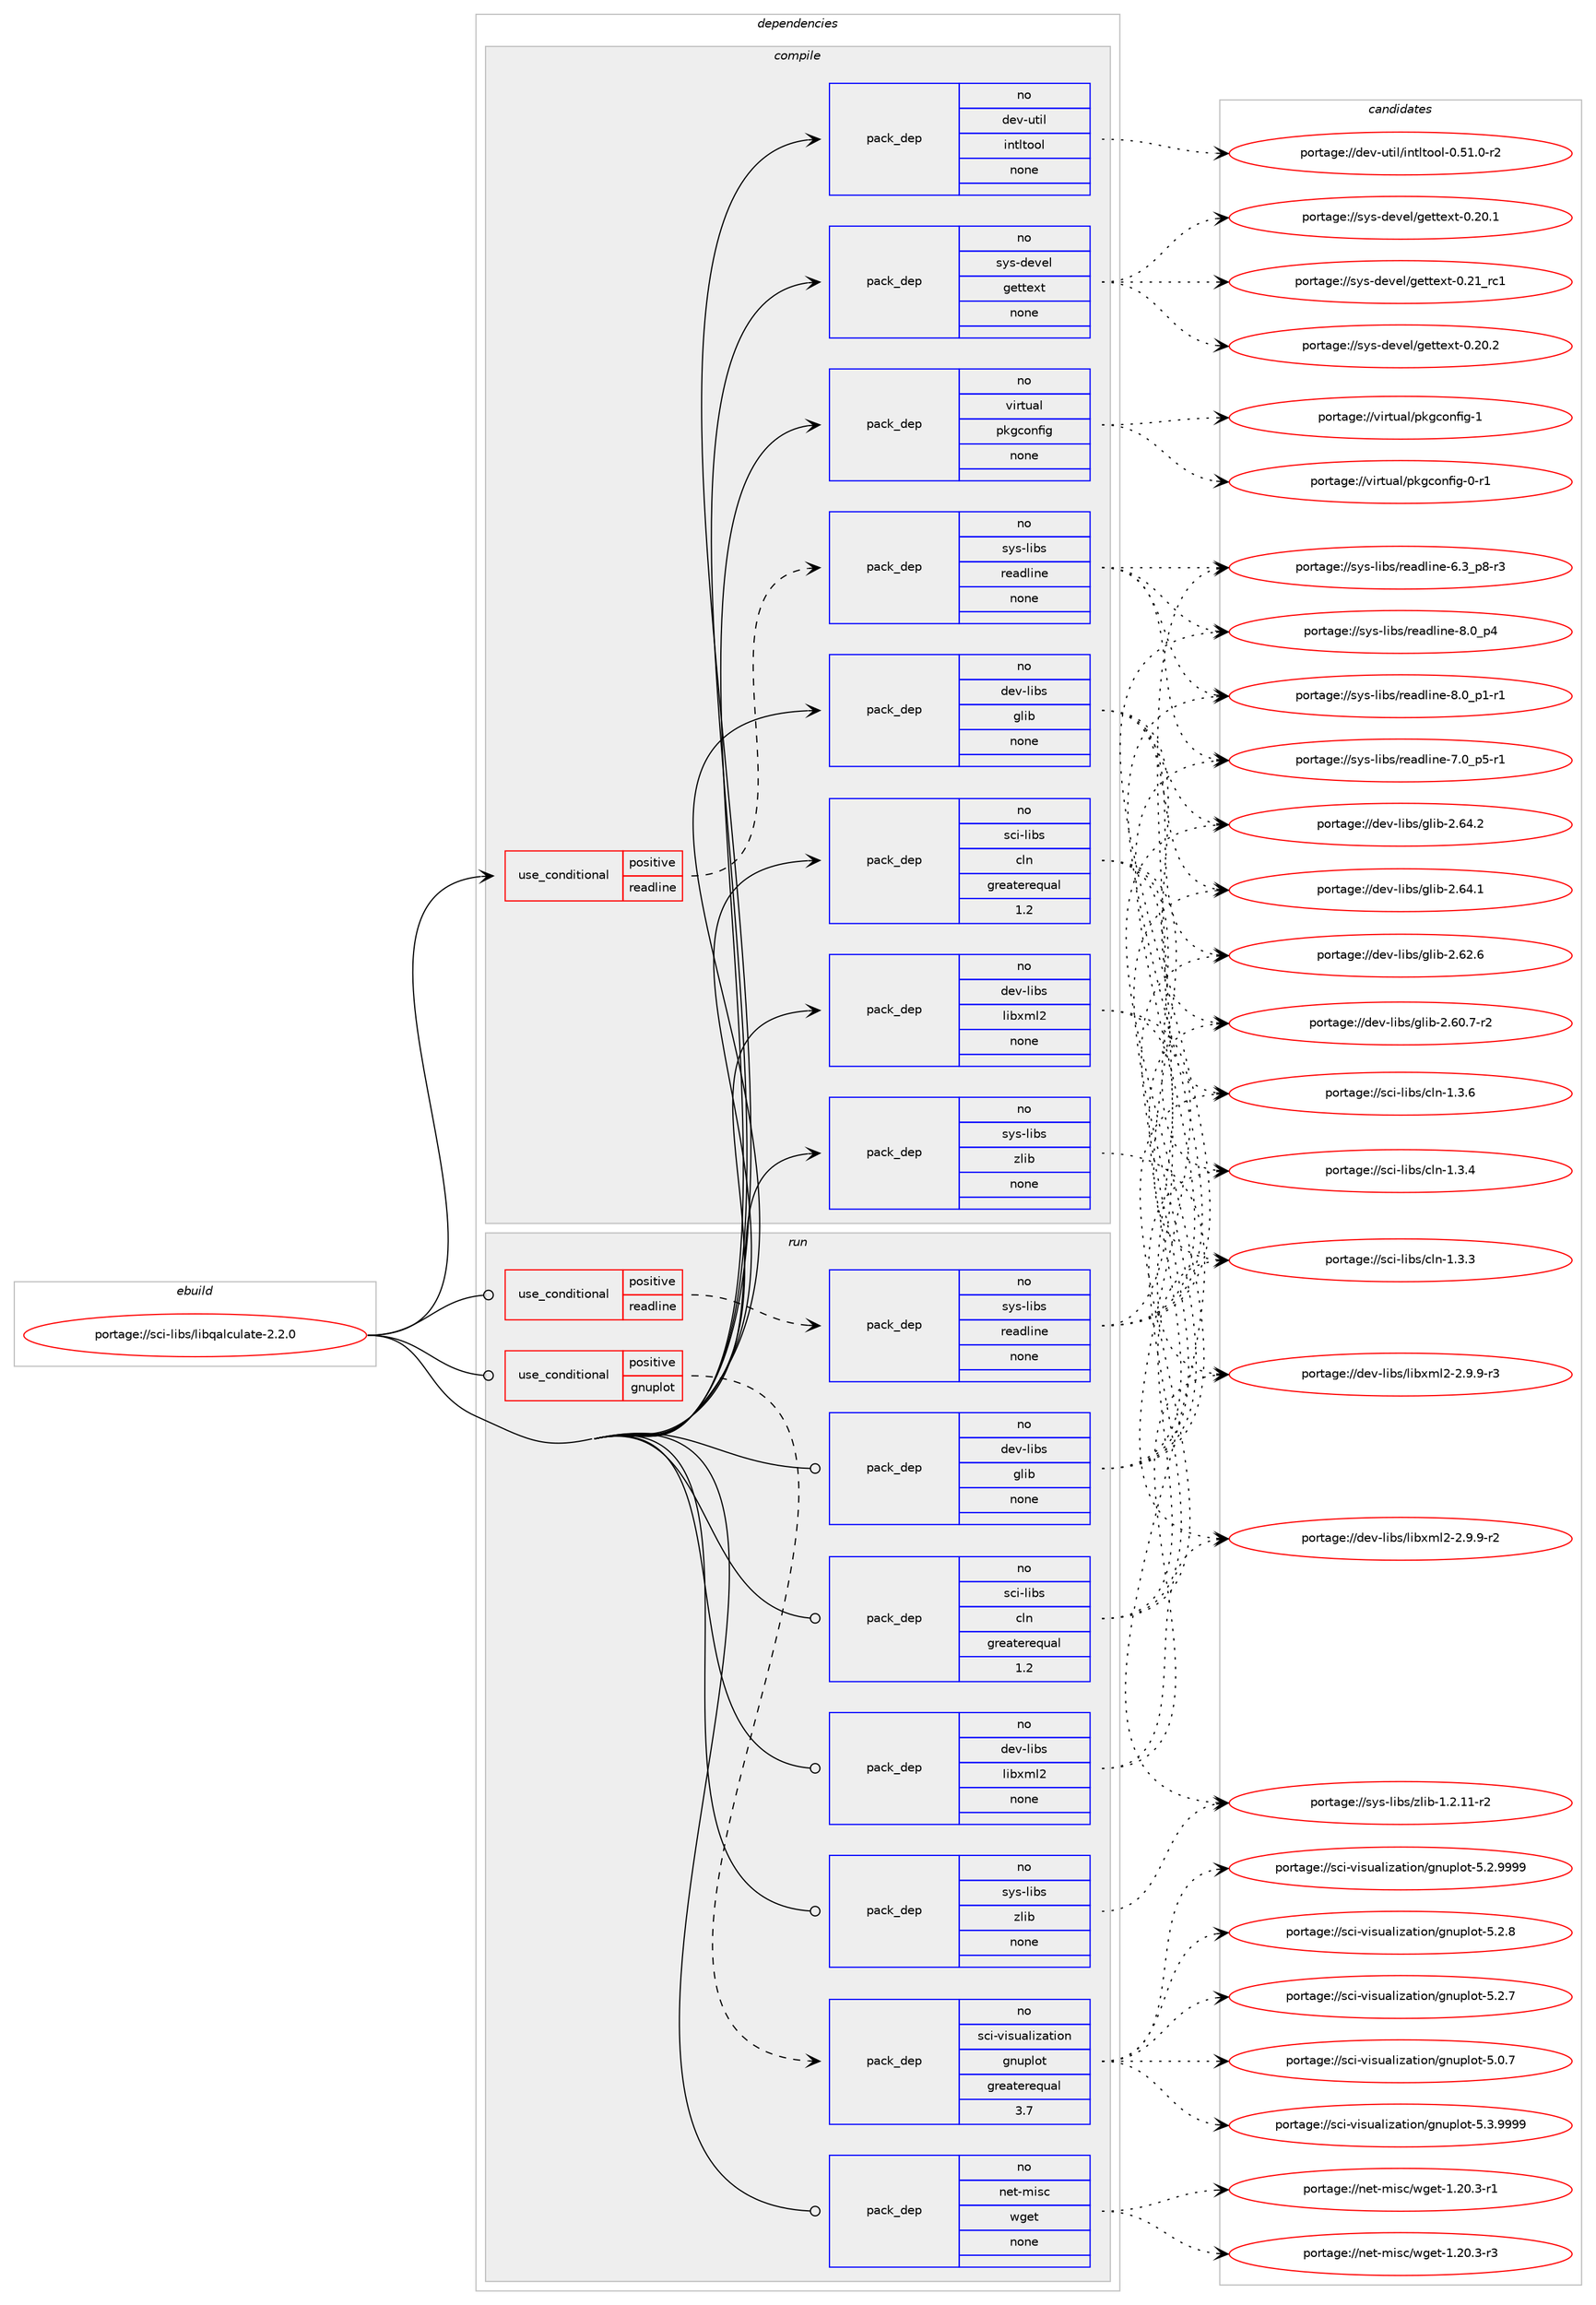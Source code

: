 digraph prolog {

# *************
# Graph options
# *************

newrank=true;
concentrate=true;
compound=true;
graph [rankdir=LR,fontname=Helvetica,fontsize=10,ranksep=1.5];#, ranksep=2.5, nodesep=0.2];
edge  [arrowhead=vee];
node  [fontname=Helvetica,fontsize=10];

# **********
# The ebuild
# **********

subgraph cluster_leftcol {
color=gray;
rank=same;
label=<<i>ebuild</i>>;
id [label="portage://sci-libs/libqalculate-2.2.0", color=red, width=4, href="../sci-libs/libqalculate-2.2.0.svg"];
}

# ****************
# The dependencies
# ****************

subgraph cluster_midcol {
color=gray;
label=<<i>dependencies</i>>;
subgraph cluster_compile {
fillcolor="#eeeeee";
style=filled;
label=<<i>compile</i>>;
subgraph cond1766 {
dependency9446 [label=<<TABLE BORDER="0" CELLBORDER="1" CELLSPACING="0" CELLPADDING="4"><TR><TD ROWSPAN="3" CELLPADDING="10">use_conditional</TD></TR><TR><TD>positive</TD></TR><TR><TD>readline</TD></TR></TABLE>>, shape=none, color=red];
subgraph pack7566 {
dependency9447 [label=<<TABLE BORDER="0" CELLBORDER="1" CELLSPACING="0" CELLPADDING="4" WIDTH="220"><TR><TD ROWSPAN="6" CELLPADDING="30">pack_dep</TD></TR><TR><TD WIDTH="110">no</TD></TR><TR><TD>sys-libs</TD></TR><TR><TD>readline</TD></TR><TR><TD>none</TD></TR><TR><TD></TD></TR></TABLE>>, shape=none, color=blue];
}
dependency9446:e -> dependency9447:w [weight=20,style="dashed",arrowhead="vee"];
}
id:e -> dependency9446:w [weight=20,style="solid",arrowhead="vee"];
subgraph pack7567 {
dependency9448 [label=<<TABLE BORDER="0" CELLBORDER="1" CELLSPACING="0" CELLPADDING="4" WIDTH="220"><TR><TD ROWSPAN="6" CELLPADDING="30">pack_dep</TD></TR><TR><TD WIDTH="110">no</TD></TR><TR><TD>dev-libs</TD></TR><TR><TD>glib</TD></TR><TR><TD>none</TD></TR><TR><TD></TD></TR></TABLE>>, shape=none, color=blue];
}
id:e -> dependency9448:w [weight=20,style="solid",arrowhead="vee"];
subgraph pack7568 {
dependency9449 [label=<<TABLE BORDER="0" CELLBORDER="1" CELLSPACING="0" CELLPADDING="4" WIDTH="220"><TR><TD ROWSPAN="6" CELLPADDING="30">pack_dep</TD></TR><TR><TD WIDTH="110">no</TD></TR><TR><TD>dev-libs</TD></TR><TR><TD>libxml2</TD></TR><TR><TD>none</TD></TR><TR><TD></TD></TR></TABLE>>, shape=none, color=blue];
}
id:e -> dependency9449:w [weight=20,style="solid",arrowhead="vee"];
subgraph pack7569 {
dependency9450 [label=<<TABLE BORDER="0" CELLBORDER="1" CELLSPACING="0" CELLPADDING="4" WIDTH="220"><TR><TD ROWSPAN="6" CELLPADDING="30">pack_dep</TD></TR><TR><TD WIDTH="110">no</TD></TR><TR><TD>dev-util</TD></TR><TR><TD>intltool</TD></TR><TR><TD>none</TD></TR><TR><TD></TD></TR></TABLE>>, shape=none, color=blue];
}
id:e -> dependency9450:w [weight=20,style="solid",arrowhead="vee"];
subgraph pack7570 {
dependency9451 [label=<<TABLE BORDER="0" CELLBORDER="1" CELLSPACING="0" CELLPADDING="4" WIDTH="220"><TR><TD ROWSPAN="6" CELLPADDING="30">pack_dep</TD></TR><TR><TD WIDTH="110">no</TD></TR><TR><TD>sci-libs</TD></TR><TR><TD>cln</TD></TR><TR><TD>greaterequal</TD></TR><TR><TD>1.2</TD></TR></TABLE>>, shape=none, color=blue];
}
id:e -> dependency9451:w [weight=20,style="solid",arrowhead="vee"];
subgraph pack7571 {
dependency9452 [label=<<TABLE BORDER="0" CELLBORDER="1" CELLSPACING="0" CELLPADDING="4" WIDTH="220"><TR><TD ROWSPAN="6" CELLPADDING="30">pack_dep</TD></TR><TR><TD WIDTH="110">no</TD></TR><TR><TD>sys-devel</TD></TR><TR><TD>gettext</TD></TR><TR><TD>none</TD></TR><TR><TD></TD></TR></TABLE>>, shape=none, color=blue];
}
id:e -> dependency9452:w [weight=20,style="solid",arrowhead="vee"];
subgraph pack7572 {
dependency9453 [label=<<TABLE BORDER="0" CELLBORDER="1" CELLSPACING="0" CELLPADDING="4" WIDTH="220"><TR><TD ROWSPAN="6" CELLPADDING="30">pack_dep</TD></TR><TR><TD WIDTH="110">no</TD></TR><TR><TD>sys-libs</TD></TR><TR><TD>zlib</TD></TR><TR><TD>none</TD></TR><TR><TD></TD></TR></TABLE>>, shape=none, color=blue];
}
id:e -> dependency9453:w [weight=20,style="solid",arrowhead="vee"];
subgraph pack7573 {
dependency9454 [label=<<TABLE BORDER="0" CELLBORDER="1" CELLSPACING="0" CELLPADDING="4" WIDTH="220"><TR><TD ROWSPAN="6" CELLPADDING="30">pack_dep</TD></TR><TR><TD WIDTH="110">no</TD></TR><TR><TD>virtual</TD></TR><TR><TD>pkgconfig</TD></TR><TR><TD>none</TD></TR><TR><TD></TD></TR></TABLE>>, shape=none, color=blue];
}
id:e -> dependency9454:w [weight=20,style="solid",arrowhead="vee"];
}
subgraph cluster_compileandrun {
fillcolor="#eeeeee";
style=filled;
label=<<i>compile and run</i>>;
}
subgraph cluster_run {
fillcolor="#eeeeee";
style=filled;
label=<<i>run</i>>;
subgraph cond1767 {
dependency9455 [label=<<TABLE BORDER="0" CELLBORDER="1" CELLSPACING="0" CELLPADDING="4"><TR><TD ROWSPAN="3" CELLPADDING="10">use_conditional</TD></TR><TR><TD>positive</TD></TR><TR><TD>gnuplot</TD></TR></TABLE>>, shape=none, color=red];
subgraph pack7574 {
dependency9456 [label=<<TABLE BORDER="0" CELLBORDER="1" CELLSPACING="0" CELLPADDING="4" WIDTH="220"><TR><TD ROWSPAN="6" CELLPADDING="30">pack_dep</TD></TR><TR><TD WIDTH="110">no</TD></TR><TR><TD>sci-visualization</TD></TR><TR><TD>gnuplot</TD></TR><TR><TD>greaterequal</TD></TR><TR><TD>3.7</TD></TR></TABLE>>, shape=none, color=blue];
}
dependency9455:e -> dependency9456:w [weight=20,style="dashed",arrowhead="vee"];
}
id:e -> dependency9455:w [weight=20,style="solid",arrowhead="odot"];
subgraph cond1768 {
dependency9457 [label=<<TABLE BORDER="0" CELLBORDER="1" CELLSPACING="0" CELLPADDING="4"><TR><TD ROWSPAN="3" CELLPADDING="10">use_conditional</TD></TR><TR><TD>positive</TD></TR><TR><TD>readline</TD></TR></TABLE>>, shape=none, color=red];
subgraph pack7575 {
dependency9458 [label=<<TABLE BORDER="0" CELLBORDER="1" CELLSPACING="0" CELLPADDING="4" WIDTH="220"><TR><TD ROWSPAN="6" CELLPADDING="30">pack_dep</TD></TR><TR><TD WIDTH="110">no</TD></TR><TR><TD>sys-libs</TD></TR><TR><TD>readline</TD></TR><TR><TD>none</TD></TR><TR><TD></TD></TR></TABLE>>, shape=none, color=blue];
}
dependency9457:e -> dependency9458:w [weight=20,style="dashed",arrowhead="vee"];
}
id:e -> dependency9457:w [weight=20,style="solid",arrowhead="odot"];
subgraph pack7576 {
dependency9459 [label=<<TABLE BORDER="0" CELLBORDER="1" CELLSPACING="0" CELLPADDING="4" WIDTH="220"><TR><TD ROWSPAN="6" CELLPADDING="30">pack_dep</TD></TR><TR><TD WIDTH="110">no</TD></TR><TR><TD>dev-libs</TD></TR><TR><TD>glib</TD></TR><TR><TD>none</TD></TR><TR><TD></TD></TR></TABLE>>, shape=none, color=blue];
}
id:e -> dependency9459:w [weight=20,style="solid",arrowhead="odot"];
subgraph pack7577 {
dependency9460 [label=<<TABLE BORDER="0" CELLBORDER="1" CELLSPACING="0" CELLPADDING="4" WIDTH="220"><TR><TD ROWSPAN="6" CELLPADDING="30">pack_dep</TD></TR><TR><TD WIDTH="110">no</TD></TR><TR><TD>dev-libs</TD></TR><TR><TD>libxml2</TD></TR><TR><TD>none</TD></TR><TR><TD></TD></TR></TABLE>>, shape=none, color=blue];
}
id:e -> dependency9460:w [weight=20,style="solid",arrowhead="odot"];
subgraph pack7578 {
dependency9461 [label=<<TABLE BORDER="0" CELLBORDER="1" CELLSPACING="0" CELLPADDING="4" WIDTH="220"><TR><TD ROWSPAN="6" CELLPADDING="30">pack_dep</TD></TR><TR><TD WIDTH="110">no</TD></TR><TR><TD>net-misc</TD></TR><TR><TD>wget</TD></TR><TR><TD>none</TD></TR><TR><TD></TD></TR></TABLE>>, shape=none, color=blue];
}
id:e -> dependency9461:w [weight=20,style="solid",arrowhead="odot"];
subgraph pack7579 {
dependency9462 [label=<<TABLE BORDER="0" CELLBORDER="1" CELLSPACING="0" CELLPADDING="4" WIDTH="220"><TR><TD ROWSPAN="6" CELLPADDING="30">pack_dep</TD></TR><TR><TD WIDTH="110">no</TD></TR><TR><TD>sci-libs</TD></TR><TR><TD>cln</TD></TR><TR><TD>greaterequal</TD></TR><TR><TD>1.2</TD></TR></TABLE>>, shape=none, color=blue];
}
id:e -> dependency9462:w [weight=20,style="solid",arrowhead="odot"];
subgraph pack7580 {
dependency9463 [label=<<TABLE BORDER="0" CELLBORDER="1" CELLSPACING="0" CELLPADDING="4" WIDTH="220"><TR><TD ROWSPAN="6" CELLPADDING="30">pack_dep</TD></TR><TR><TD WIDTH="110">no</TD></TR><TR><TD>sys-libs</TD></TR><TR><TD>zlib</TD></TR><TR><TD>none</TD></TR><TR><TD></TD></TR></TABLE>>, shape=none, color=blue];
}
id:e -> dependency9463:w [weight=20,style="solid",arrowhead="odot"];
}
}

# **************
# The candidates
# **************

subgraph cluster_choices {
rank=same;
color=gray;
label=<<i>candidates</i>>;

subgraph choice7566 {
color=black;
nodesep=1;
choice11512111545108105981154711410197100108105110101455646489511252 [label="portage://sys-libs/readline-8.0_p4", color=red, width=4,href="../sys-libs/readline-8.0_p4.svg"];
choice115121115451081059811547114101971001081051101014556464895112494511449 [label="portage://sys-libs/readline-8.0_p1-r1", color=red, width=4,href="../sys-libs/readline-8.0_p1-r1.svg"];
choice115121115451081059811547114101971001081051101014555464895112534511449 [label="portage://sys-libs/readline-7.0_p5-r1", color=red, width=4,href="../sys-libs/readline-7.0_p5-r1.svg"];
choice115121115451081059811547114101971001081051101014554465195112564511451 [label="portage://sys-libs/readline-6.3_p8-r3", color=red, width=4,href="../sys-libs/readline-6.3_p8-r3.svg"];
dependency9447:e -> choice11512111545108105981154711410197100108105110101455646489511252:w [style=dotted,weight="100"];
dependency9447:e -> choice115121115451081059811547114101971001081051101014556464895112494511449:w [style=dotted,weight="100"];
dependency9447:e -> choice115121115451081059811547114101971001081051101014555464895112534511449:w [style=dotted,weight="100"];
dependency9447:e -> choice115121115451081059811547114101971001081051101014554465195112564511451:w [style=dotted,weight="100"];
}
subgraph choice7567 {
color=black;
nodesep=1;
choice1001011184510810598115471031081059845504654524650 [label="portage://dev-libs/glib-2.64.2", color=red, width=4,href="../dev-libs/glib-2.64.2.svg"];
choice1001011184510810598115471031081059845504654524649 [label="portage://dev-libs/glib-2.64.1", color=red, width=4,href="../dev-libs/glib-2.64.1.svg"];
choice1001011184510810598115471031081059845504654504654 [label="portage://dev-libs/glib-2.62.6", color=red, width=4,href="../dev-libs/glib-2.62.6.svg"];
choice10010111845108105981154710310810598455046544846554511450 [label="portage://dev-libs/glib-2.60.7-r2", color=red, width=4,href="../dev-libs/glib-2.60.7-r2.svg"];
dependency9448:e -> choice1001011184510810598115471031081059845504654524650:w [style=dotted,weight="100"];
dependency9448:e -> choice1001011184510810598115471031081059845504654524649:w [style=dotted,weight="100"];
dependency9448:e -> choice1001011184510810598115471031081059845504654504654:w [style=dotted,weight="100"];
dependency9448:e -> choice10010111845108105981154710310810598455046544846554511450:w [style=dotted,weight="100"];
}
subgraph choice7568 {
color=black;
nodesep=1;
choice10010111845108105981154710810598120109108504550465746574511451 [label="portage://dev-libs/libxml2-2.9.9-r3", color=red, width=4,href="../dev-libs/libxml2-2.9.9-r3.svg"];
choice10010111845108105981154710810598120109108504550465746574511450 [label="portage://dev-libs/libxml2-2.9.9-r2", color=red, width=4,href="../dev-libs/libxml2-2.9.9-r2.svg"];
dependency9449:e -> choice10010111845108105981154710810598120109108504550465746574511451:w [style=dotted,weight="100"];
dependency9449:e -> choice10010111845108105981154710810598120109108504550465746574511450:w [style=dotted,weight="100"];
}
subgraph choice7569 {
color=black;
nodesep=1;
choice1001011184511711610510847105110116108116111111108454846534946484511450 [label="portage://dev-util/intltool-0.51.0-r2", color=red, width=4,href="../dev-util/intltool-0.51.0-r2.svg"];
dependency9450:e -> choice1001011184511711610510847105110116108116111111108454846534946484511450:w [style=dotted,weight="100"];
}
subgraph choice7570 {
color=black;
nodesep=1;
choice1159910545108105981154799108110454946514654 [label="portage://sci-libs/cln-1.3.6", color=red, width=4,href="../sci-libs/cln-1.3.6.svg"];
choice1159910545108105981154799108110454946514652 [label="portage://sci-libs/cln-1.3.4", color=red, width=4,href="../sci-libs/cln-1.3.4.svg"];
choice1159910545108105981154799108110454946514651 [label="portage://sci-libs/cln-1.3.3", color=red, width=4,href="../sci-libs/cln-1.3.3.svg"];
dependency9451:e -> choice1159910545108105981154799108110454946514654:w [style=dotted,weight="100"];
dependency9451:e -> choice1159910545108105981154799108110454946514652:w [style=dotted,weight="100"];
dependency9451:e -> choice1159910545108105981154799108110454946514651:w [style=dotted,weight="100"];
}
subgraph choice7571 {
color=black;
nodesep=1;
choice11512111545100101118101108471031011161161011201164548465049951149949 [label="portage://sys-devel/gettext-0.21_rc1", color=red, width=4,href="../sys-devel/gettext-0.21_rc1.svg"];
choice115121115451001011181011084710310111611610112011645484650484650 [label="portage://sys-devel/gettext-0.20.2", color=red, width=4,href="../sys-devel/gettext-0.20.2.svg"];
choice115121115451001011181011084710310111611610112011645484650484649 [label="portage://sys-devel/gettext-0.20.1", color=red, width=4,href="../sys-devel/gettext-0.20.1.svg"];
dependency9452:e -> choice11512111545100101118101108471031011161161011201164548465049951149949:w [style=dotted,weight="100"];
dependency9452:e -> choice115121115451001011181011084710310111611610112011645484650484650:w [style=dotted,weight="100"];
dependency9452:e -> choice115121115451001011181011084710310111611610112011645484650484649:w [style=dotted,weight="100"];
}
subgraph choice7572 {
color=black;
nodesep=1;
choice11512111545108105981154712210810598454946504649494511450 [label="portage://sys-libs/zlib-1.2.11-r2", color=red, width=4,href="../sys-libs/zlib-1.2.11-r2.svg"];
dependency9453:e -> choice11512111545108105981154712210810598454946504649494511450:w [style=dotted,weight="100"];
}
subgraph choice7573 {
color=black;
nodesep=1;
choice1181051141161179710847112107103991111101021051034549 [label="portage://virtual/pkgconfig-1", color=red, width=4,href="../virtual/pkgconfig-1.svg"];
choice11810511411611797108471121071039911111010210510345484511449 [label="portage://virtual/pkgconfig-0-r1", color=red, width=4,href="../virtual/pkgconfig-0-r1.svg"];
dependency9454:e -> choice1181051141161179710847112107103991111101021051034549:w [style=dotted,weight="100"];
dependency9454:e -> choice11810511411611797108471121071039911111010210510345484511449:w [style=dotted,weight="100"];
}
subgraph choice7574 {
color=black;
nodesep=1;
choice1159910545118105115117971081051229711610511111047103110117112108111116455346514657575757 [label="portage://sci-visualization/gnuplot-5.3.9999", color=red, width=4,href="../sci-visualization/gnuplot-5.3.9999.svg"];
choice1159910545118105115117971081051229711610511111047103110117112108111116455346504657575757 [label="portage://sci-visualization/gnuplot-5.2.9999", color=red, width=4,href="../sci-visualization/gnuplot-5.2.9999.svg"];
choice1159910545118105115117971081051229711610511111047103110117112108111116455346504656 [label="portage://sci-visualization/gnuplot-5.2.8", color=red, width=4,href="../sci-visualization/gnuplot-5.2.8.svg"];
choice1159910545118105115117971081051229711610511111047103110117112108111116455346504655 [label="portage://sci-visualization/gnuplot-5.2.7", color=red, width=4,href="../sci-visualization/gnuplot-5.2.7.svg"];
choice1159910545118105115117971081051229711610511111047103110117112108111116455346484655 [label="portage://sci-visualization/gnuplot-5.0.7", color=red, width=4,href="../sci-visualization/gnuplot-5.0.7.svg"];
dependency9456:e -> choice1159910545118105115117971081051229711610511111047103110117112108111116455346514657575757:w [style=dotted,weight="100"];
dependency9456:e -> choice1159910545118105115117971081051229711610511111047103110117112108111116455346504657575757:w [style=dotted,weight="100"];
dependency9456:e -> choice1159910545118105115117971081051229711610511111047103110117112108111116455346504656:w [style=dotted,weight="100"];
dependency9456:e -> choice1159910545118105115117971081051229711610511111047103110117112108111116455346504655:w [style=dotted,weight="100"];
dependency9456:e -> choice1159910545118105115117971081051229711610511111047103110117112108111116455346484655:w [style=dotted,weight="100"];
}
subgraph choice7575 {
color=black;
nodesep=1;
choice11512111545108105981154711410197100108105110101455646489511252 [label="portage://sys-libs/readline-8.0_p4", color=red, width=4,href="../sys-libs/readline-8.0_p4.svg"];
choice115121115451081059811547114101971001081051101014556464895112494511449 [label="portage://sys-libs/readline-8.0_p1-r1", color=red, width=4,href="../sys-libs/readline-8.0_p1-r1.svg"];
choice115121115451081059811547114101971001081051101014555464895112534511449 [label="portage://sys-libs/readline-7.0_p5-r1", color=red, width=4,href="../sys-libs/readline-7.0_p5-r1.svg"];
choice115121115451081059811547114101971001081051101014554465195112564511451 [label="portage://sys-libs/readline-6.3_p8-r3", color=red, width=4,href="../sys-libs/readline-6.3_p8-r3.svg"];
dependency9458:e -> choice11512111545108105981154711410197100108105110101455646489511252:w [style=dotted,weight="100"];
dependency9458:e -> choice115121115451081059811547114101971001081051101014556464895112494511449:w [style=dotted,weight="100"];
dependency9458:e -> choice115121115451081059811547114101971001081051101014555464895112534511449:w [style=dotted,weight="100"];
dependency9458:e -> choice115121115451081059811547114101971001081051101014554465195112564511451:w [style=dotted,weight="100"];
}
subgraph choice7576 {
color=black;
nodesep=1;
choice1001011184510810598115471031081059845504654524650 [label="portage://dev-libs/glib-2.64.2", color=red, width=4,href="../dev-libs/glib-2.64.2.svg"];
choice1001011184510810598115471031081059845504654524649 [label="portage://dev-libs/glib-2.64.1", color=red, width=4,href="../dev-libs/glib-2.64.1.svg"];
choice1001011184510810598115471031081059845504654504654 [label="portage://dev-libs/glib-2.62.6", color=red, width=4,href="../dev-libs/glib-2.62.6.svg"];
choice10010111845108105981154710310810598455046544846554511450 [label="portage://dev-libs/glib-2.60.7-r2", color=red, width=4,href="../dev-libs/glib-2.60.7-r2.svg"];
dependency9459:e -> choice1001011184510810598115471031081059845504654524650:w [style=dotted,weight="100"];
dependency9459:e -> choice1001011184510810598115471031081059845504654524649:w [style=dotted,weight="100"];
dependency9459:e -> choice1001011184510810598115471031081059845504654504654:w [style=dotted,weight="100"];
dependency9459:e -> choice10010111845108105981154710310810598455046544846554511450:w [style=dotted,weight="100"];
}
subgraph choice7577 {
color=black;
nodesep=1;
choice10010111845108105981154710810598120109108504550465746574511451 [label="portage://dev-libs/libxml2-2.9.9-r3", color=red, width=4,href="../dev-libs/libxml2-2.9.9-r3.svg"];
choice10010111845108105981154710810598120109108504550465746574511450 [label="portage://dev-libs/libxml2-2.9.9-r2", color=red, width=4,href="../dev-libs/libxml2-2.9.9-r2.svg"];
dependency9460:e -> choice10010111845108105981154710810598120109108504550465746574511451:w [style=dotted,weight="100"];
dependency9460:e -> choice10010111845108105981154710810598120109108504550465746574511450:w [style=dotted,weight="100"];
}
subgraph choice7578 {
color=black;
nodesep=1;
choice110101116451091051159947119103101116454946504846514511451 [label="portage://net-misc/wget-1.20.3-r3", color=red, width=4,href="../net-misc/wget-1.20.3-r3.svg"];
choice110101116451091051159947119103101116454946504846514511449 [label="portage://net-misc/wget-1.20.3-r1", color=red, width=4,href="../net-misc/wget-1.20.3-r1.svg"];
dependency9461:e -> choice110101116451091051159947119103101116454946504846514511451:w [style=dotted,weight="100"];
dependency9461:e -> choice110101116451091051159947119103101116454946504846514511449:w [style=dotted,weight="100"];
}
subgraph choice7579 {
color=black;
nodesep=1;
choice1159910545108105981154799108110454946514654 [label="portage://sci-libs/cln-1.3.6", color=red, width=4,href="../sci-libs/cln-1.3.6.svg"];
choice1159910545108105981154799108110454946514652 [label="portage://sci-libs/cln-1.3.4", color=red, width=4,href="../sci-libs/cln-1.3.4.svg"];
choice1159910545108105981154799108110454946514651 [label="portage://sci-libs/cln-1.3.3", color=red, width=4,href="../sci-libs/cln-1.3.3.svg"];
dependency9462:e -> choice1159910545108105981154799108110454946514654:w [style=dotted,weight="100"];
dependency9462:e -> choice1159910545108105981154799108110454946514652:w [style=dotted,weight="100"];
dependency9462:e -> choice1159910545108105981154799108110454946514651:w [style=dotted,weight="100"];
}
subgraph choice7580 {
color=black;
nodesep=1;
choice11512111545108105981154712210810598454946504649494511450 [label="portage://sys-libs/zlib-1.2.11-r2", color=red, width=4,href="../sys-libs/zlib-1.2.11-r2.svg"];
dependency9463:e -> choice11512111545108105981154712210810598454946504649494511450:w [style=dotted,weight="100"];
}
}

}
